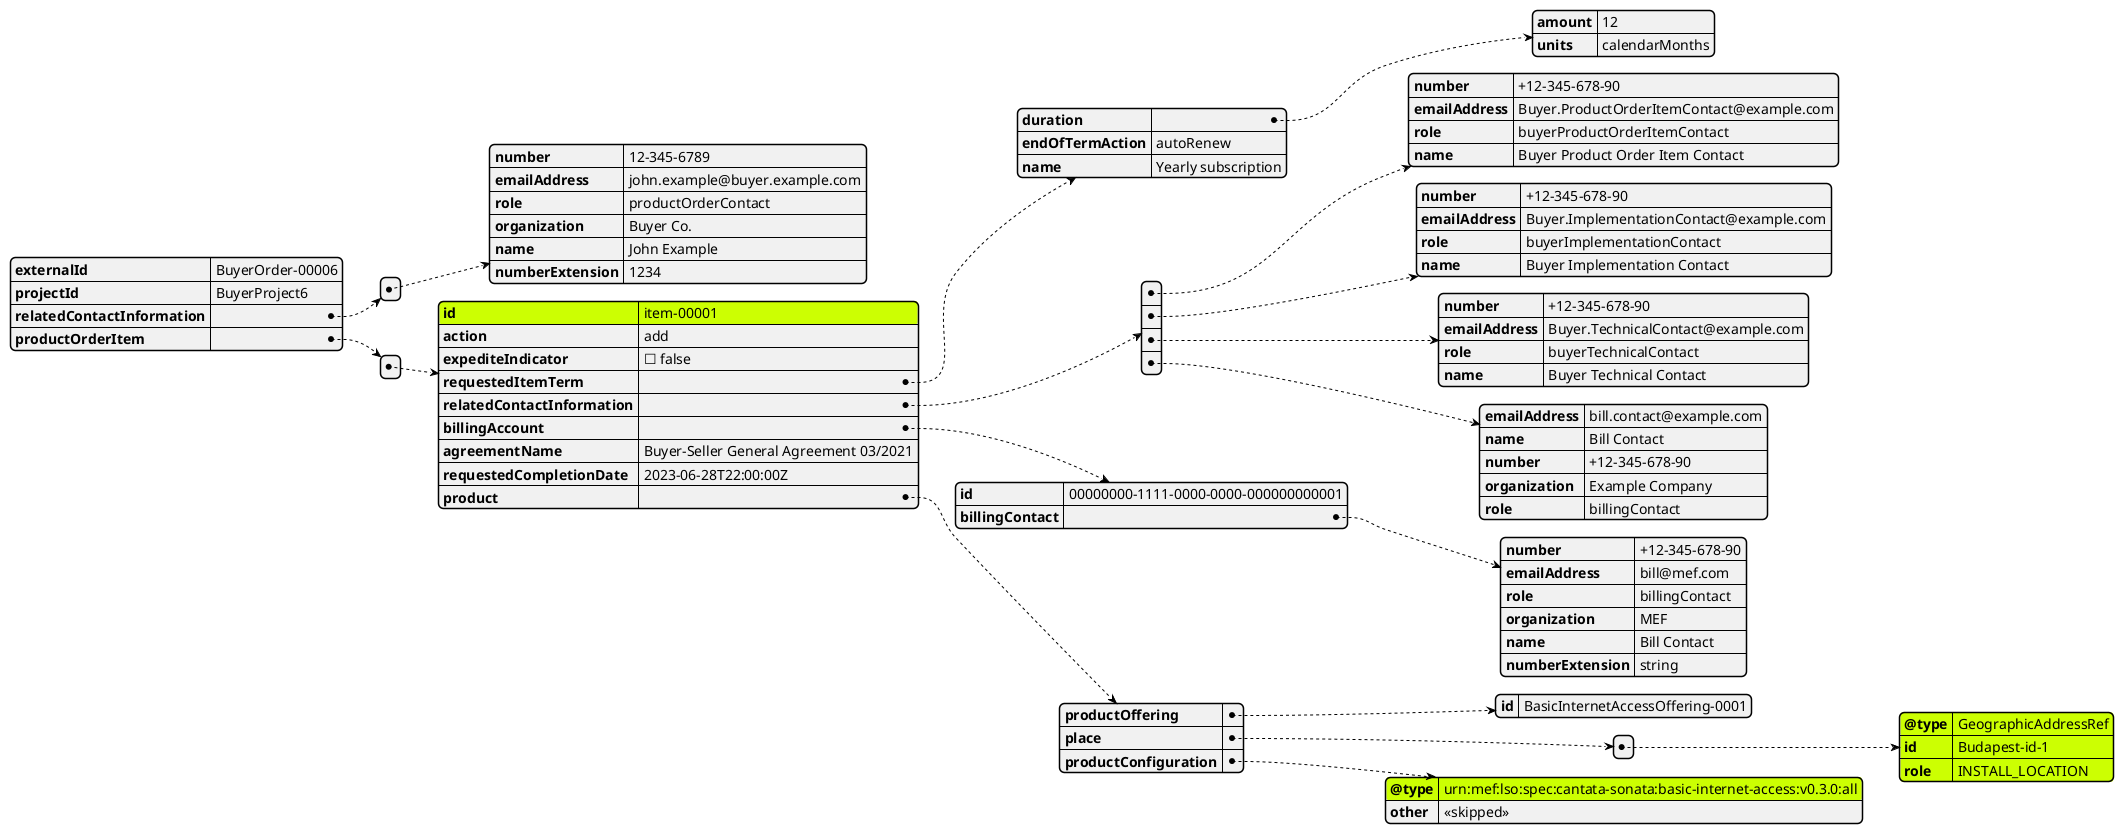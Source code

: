 @startjson


#highlight "productOrderItem" / "0" / "id" 
#highlight "productOrderItem" / "0" / "product" / "productConfiguration" / "@type"
#highlight "productOrderItem" / "0" / "product" / "place" / "0" / "@type"
#highlight "productOrderItem" / "0" / "product" / "place" / "0" / "id"
#highlight "productOrderItem" / "0" / "product" / "place" / "0" / "role"

{
  "externalId": "BuyerOrder-00006",
  "projectId": "BuyerProject6",
  "relatedContactInformation": [
    {
      "number": "12-345-6789",
      "emailAddress": "john.example@buyer.example.com",
      "role": "productOrderContact",
      "organization": "Buyer Co.",
      "name": "John Example",
      "numberExtension": "1234"
    }
  ],
  "productOrderItem": [
    {
      "id": "item-00001",
      "action": "add",
      "expediteIndicator": false,
      "requestedItemTerm": {
        "duration": {
          "amount": 12,
          "units": "calendarMonths"
        },
        "endOfTermAction": "autoRenew",
        "name": "Yearly subscription"
      },
      "relatedContactInformation": [
        {
          "number": "+12-345-678-90",
          "emailAddress": "Buyer.ProductOrderItemContact@example.com",
          "role": "buyerProductOrderItemContact",
          "name": "Buyer Product Order Item Contact"
        },
        {
          "number": "+12-345-678-90",
          "emailAddress": "Buyer.ImplementationContact@example.com",
          "role": "buyerImplementationContact",
          "name": "Buyer Implementation Contact"
        },
        {
          "number": "+12-345-678-90",
          "emailAddress": "Buyer.TechnicalContact@example.com",
          "role": "buyerTechnicalContact",
          "name": "Buyer Technical Contact "
        },
        {
          "emailAddress": "bill.contact@example.com",
          "name": "Bill Contact",
          "number": "+12-345-678-90",
          "organization": "Example Company",
          "role": "billingContact"
        }
      ],
      "billingAccount": {
        "id": "00000000-1111-0000-0000-000000000001",
        "billingContact": {
          "number": "+12-345-678-90",
          "emailAddress": "bill@mef.com",
          "role": "billingContact",
          "organization": "MEF",
          "name": "Bill Contact",
          "numberExtension": "string"
        }
      },
      "agreementName": "Buyer-Seller General Agreement 03/2021",
      "requestedCompletionDate": "2023-06-28T22:00:00Z",
      "product": {
        "productOffering": {
          "id": "BasicInternetAccessOffering-0001"
        },
        "place": [
          {
            "@type": "GeographicAddressRef",
            "id": "Budapest-id-1",
            "role": "INSTALL_LOCATION"
          }
        ],
        "productConfiguration": {
          "@type": "urn:mef:lso:spec:cantata-sonata:basic-internet-access:v0.3.0:all",
          "other": "<<skipped>>"
        }
      }
    }
  ]
}

@endjson
